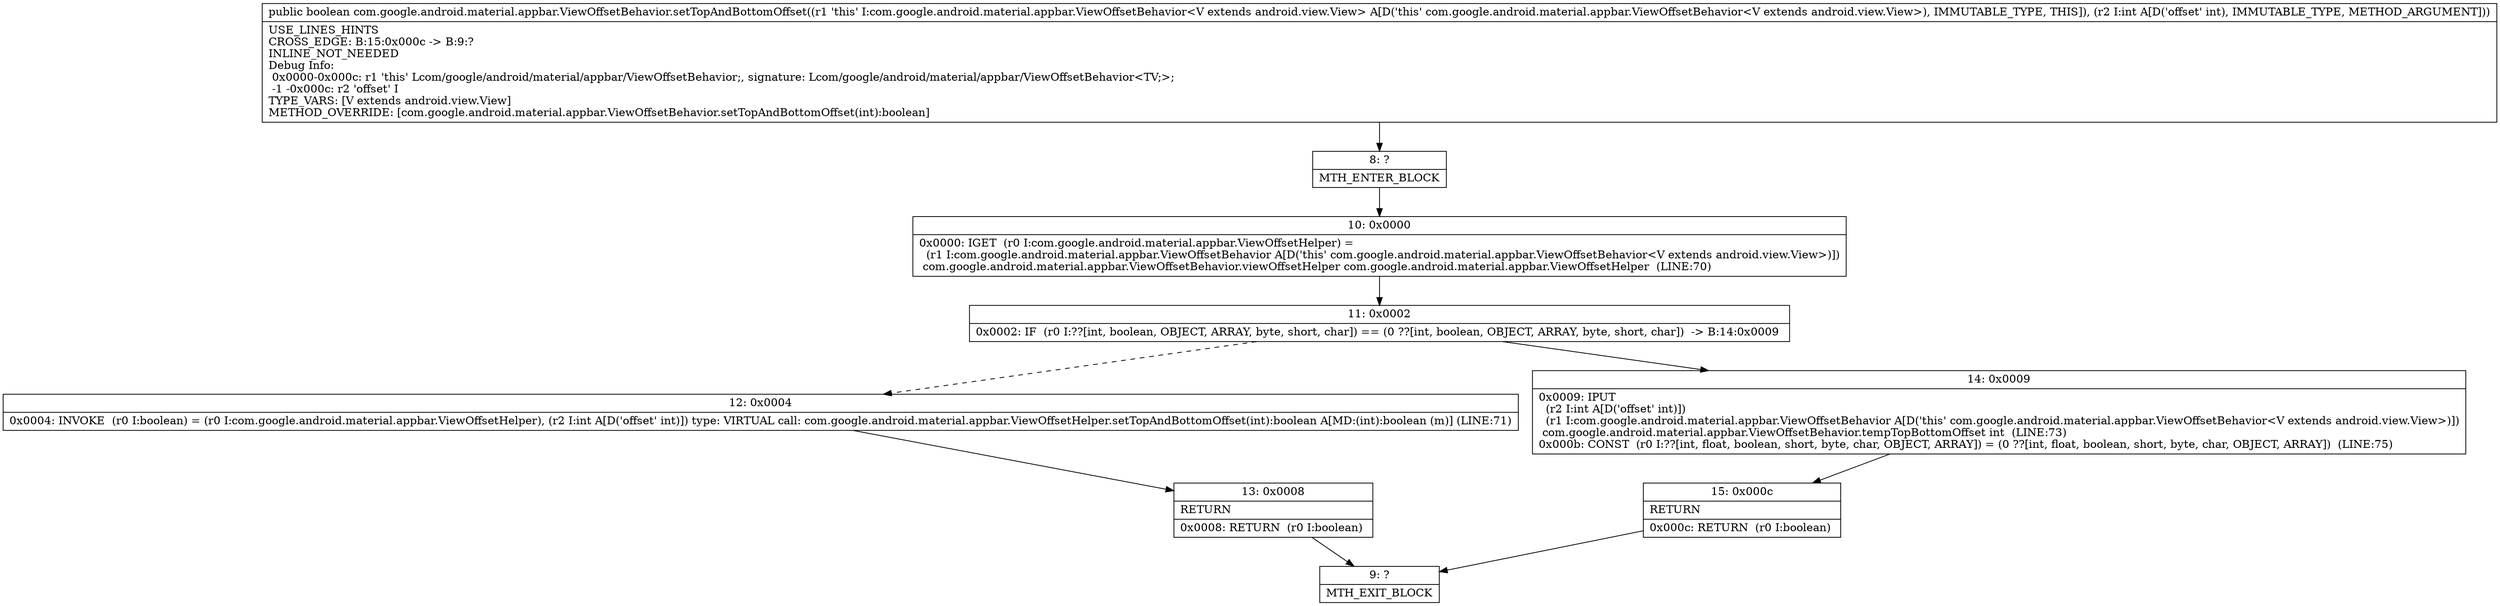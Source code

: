 digraph "CFG forcom.google.android.material.appbar.ViewOffsetBehavior.setTopAndBottomOffset(I)Z" {
Node_8 [shape=record,label="{8\:\ ?|MTH_ENTER_BLOCK\l}"];
Node_10 [shape=record,label="{10\:\ 0x0000|0x0000: IGET  (r0 I:com.google.android.material.appbar.ViewOffsetHelper) = \l  (r1 I:com.google.android.material.appbar.ViewOffsetBehavior A[D('this' com.google.android.material.appbar.ViewOffsetBehavior\<V extends android.view.View\>)])\l com.google.android.material.appbar.ViewOffsetBehavior.viewOffsetHelper com.google.android.material.appbar.ViewOffsetHelper  (LINE:70)\l}"];
Node_11 [shape=record,label="{11\:\ 0x0002|0x0002: IF  (r0 I:??[int, boolean, OBJECT, ARRAY, byte, short, char]) == (0 ??[int, boolean, OBJECT, ARRAY, byte, short, char])  \-\> B:14:0x0009 \l}"];
Node_12 [shape=record,label="{12\:\ 0x0004|0x0004: INVOKE  (r0 I:boolean) = (r0 I:com.google.android.material.appbar.ViewOffsetHelper), (r2 I:int A[D('offset' int)]) type: VIRTUAL call: com.google.android.material.appbar.ViewOffsetHelper.setTopAndBottomOffset(int):boolean A[MD:(int):boolean (m)] (LINE:71)\l}"];
Node_13 [shape=record,label="{13\:\ 0x0008|RETURN\l|0x0008: RETURN  (r0 I:boolean) \l}"];
Node_9 [shape=record,label="{9\:\ ?|MTH_EXIT_BLOCK\l}"];
Node_14 [shape=record,label="{14\:\ 0x0009|0x0009: IPUT  \l  (r2 I:int A[D('offset' int)])\l  (r1 I:com.google.android.material.appbar.ViewOffsetBehavior A[D('this' com.google.android.material.appbar.ViewOffsetBehavior\<V extends android.view.View\>)])\l com.google.android.material.appbar.ViewOffsetBehavior.tempTopBottomOffset int  (LINE:73)\l0x000b: CONST  (r0 I:??[int, float, boolean, short, byte, char, OBJECT, ARRAY]) = (0 ??[int, float, boolean, short, byte, char, OBJECT, ARRAY])  (LINE:75)\l}"];
Node_15 [shape=record,label="{15\:\ 0x000c|RETURN\l|0x000c: RETURN  (r0 I:boolean) \l}"];
MethodNode[shape=record,label="{public boolean com.google.android.material.appbar.ViewOffsetBehavior.setTopAndBottomOffset((r1 'this' I:com.google.android.material.appbar.ViewOffsetBehavior\<V extends android.view.View\> A[D('this' com.google.android.material.appbar.ViewOffsetBehavior\<V extends android.view.View\>), IMMUTABLE_TYPE, THIS]), (r2 I:int A[D('offset' int), IMMUTABLE_TYPE, METHOD_ARGUMENT]))  | USE_LINES_HINTS\lCROSS_EDGE: B:15:0x000c \-\> B:9:?\lINLINE_NOT_NEEDED\lDebug Info:\l  0x0000\-0x000c: r1 'this' Lcom\/google\/android\/material\/appbar\/ViewOffsetBehavior;, signature: Lcom\/google\/android\/material\/appbar\/ViewOffsetBehavior\<TV;\>;\l  \-1 \-0x000c: r2 'offset' I\lTYPE_VARS: [V extends android.view.View]\lMETHOD_OVERRIDE: [com.google.android.material.appbar.ViewOffsetBehavior.setTopAndBottomOffset(int):boolean]\l}"];
MethodNode -> Node_8;Node_8 -> Node_10;
Node_10 -> Node_11;
Node_11 -> Node_12[style=dashed];
Node_11 -> Node_14;
Node_12 -> Node_13;
Node_13 -> Node_9;
Node_14 -> Node_15;
Node_15 -> Node_9;
}

